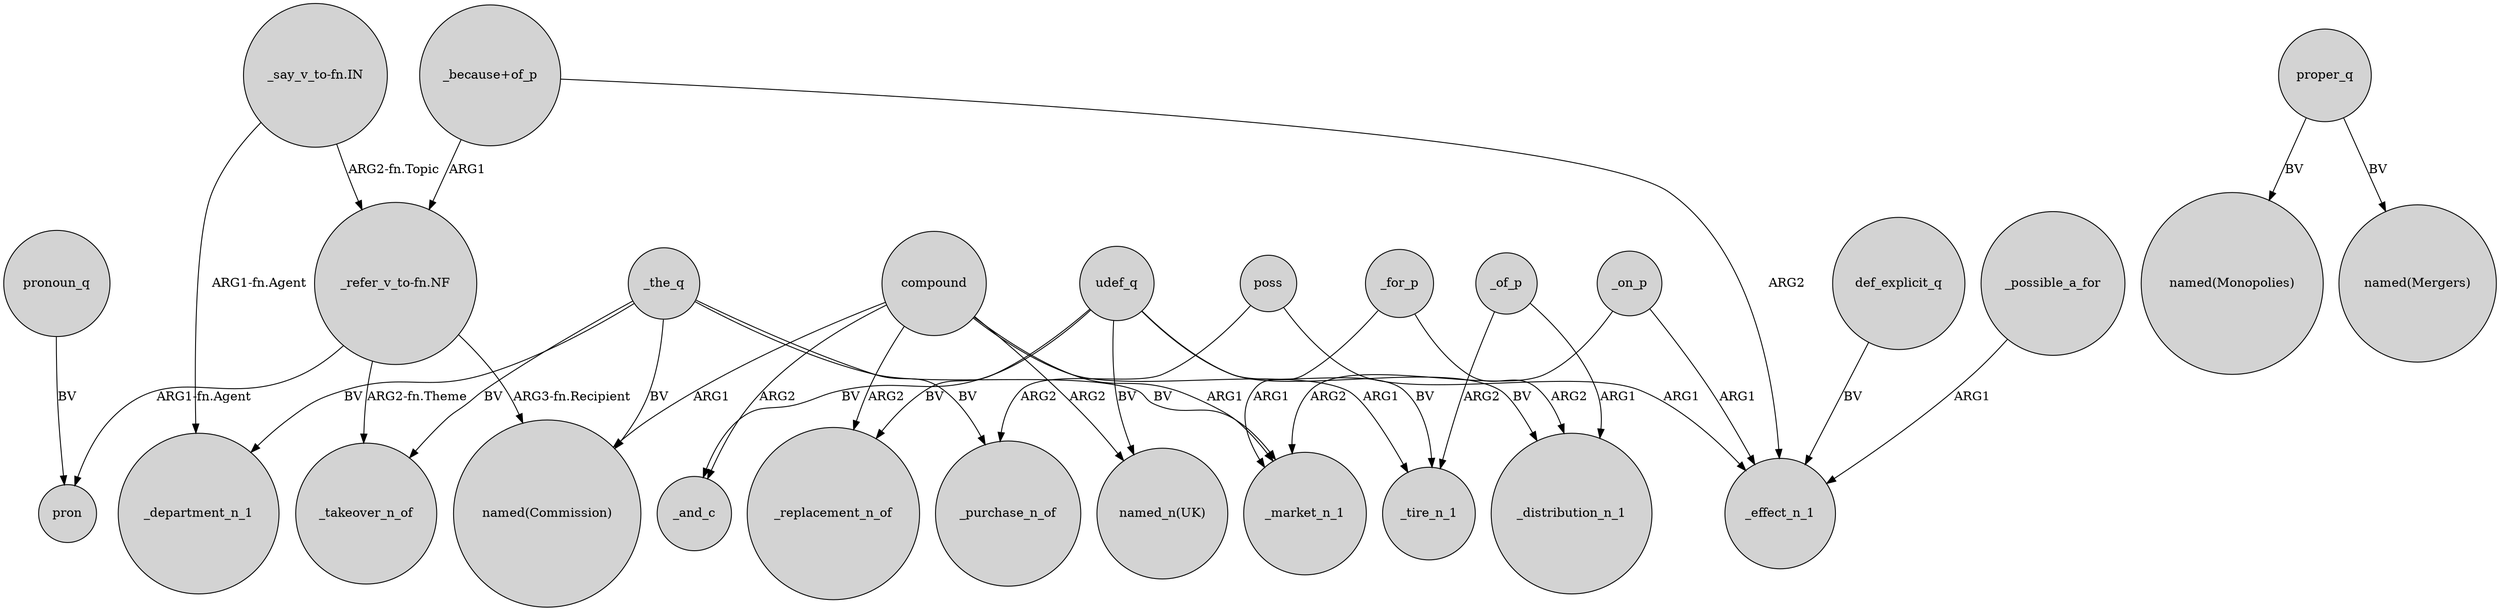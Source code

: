 digraph {
	node [shape=circle style=filled]
	"_say_v_to-fn.IN" -> _department_n_1 [label="ARG1-fn.Agent"]
	udef_q -> "named_n(UK)" [label=BV]
	compound -> _tire_n_1 [label=ARG1]
	_possible_a_for -> _effect_n_1 [label=ARG1]
	"_refer_v_to-fn.NF" -> "named(Commission)" [label="ARG3-fn.Recipient"]
	compound -> "named(Commission)" [label=ARG1]
	"_say_v_to-fn.IN" -> "_refer_v_to-fn.NF" [label="ARG2-fn.Topic"]
	_of_p -> _distribution_n_1 [label=ARG1]
	"_refer_v_to-fn.NF" -> pron [label="ARG1-fn.Agent"]
	poss -> _purchase_n_of [label=ARG2]
	_on_p -> _market_n_1 [label=ARG2]
	udef_q -> _distribution_n_1 [label=BV]
	_for_p -> _market_n_1 [label=ARG1]
	"_because+of_p" -> "_refer_v_to-fn.NF" [label=ARG1]
	_the_q -> _department_n_1 [label=BV]
	pronoun_q -> pron [label=BV]
	compound -> _and_c [label=ARG2]
	def_explicit_q -> _effect_n_1 [label=BV]
	_of_p -> _tire_n_1 [label=ARG2]
	poss -> _effect_n_1 [label=ARG1]
	compound -> "named_n(UK)" [label=ARG2]
	compound -> _replacement_n_of [label=ARG2]
	_for_p -> _distribution_n_1 [label=ARG2]
	proper_q -> "named(Monopolies)" [label=BV]
	"_refer_v_to-fn.NF" -> _takeover_n_of [label="ARG2-fn.Theme"]
	proper_q -> "named(Mergers)" [label=BV]
	_the_q -> _purchase_n_of [label=BV]
	compound -> _market_n_1 [label=ARG1]
	_on_p -> _effect_n_1 [label=ARG1]
	_the_q -> _market_n_1 [label=BV]
	udef_q -> _and_c [label=BV]
	udef_q -> _tire_n_1 [label=BV]
	_the_q -> _takeover_n_of [label=BV]
	_the_q -> "named(Commission)" [label=BV]
	udef_q -> _replacement_n_of [label=BV]
	"_because+of_p" -> _effect_n_1 [label=ARG2]
}
